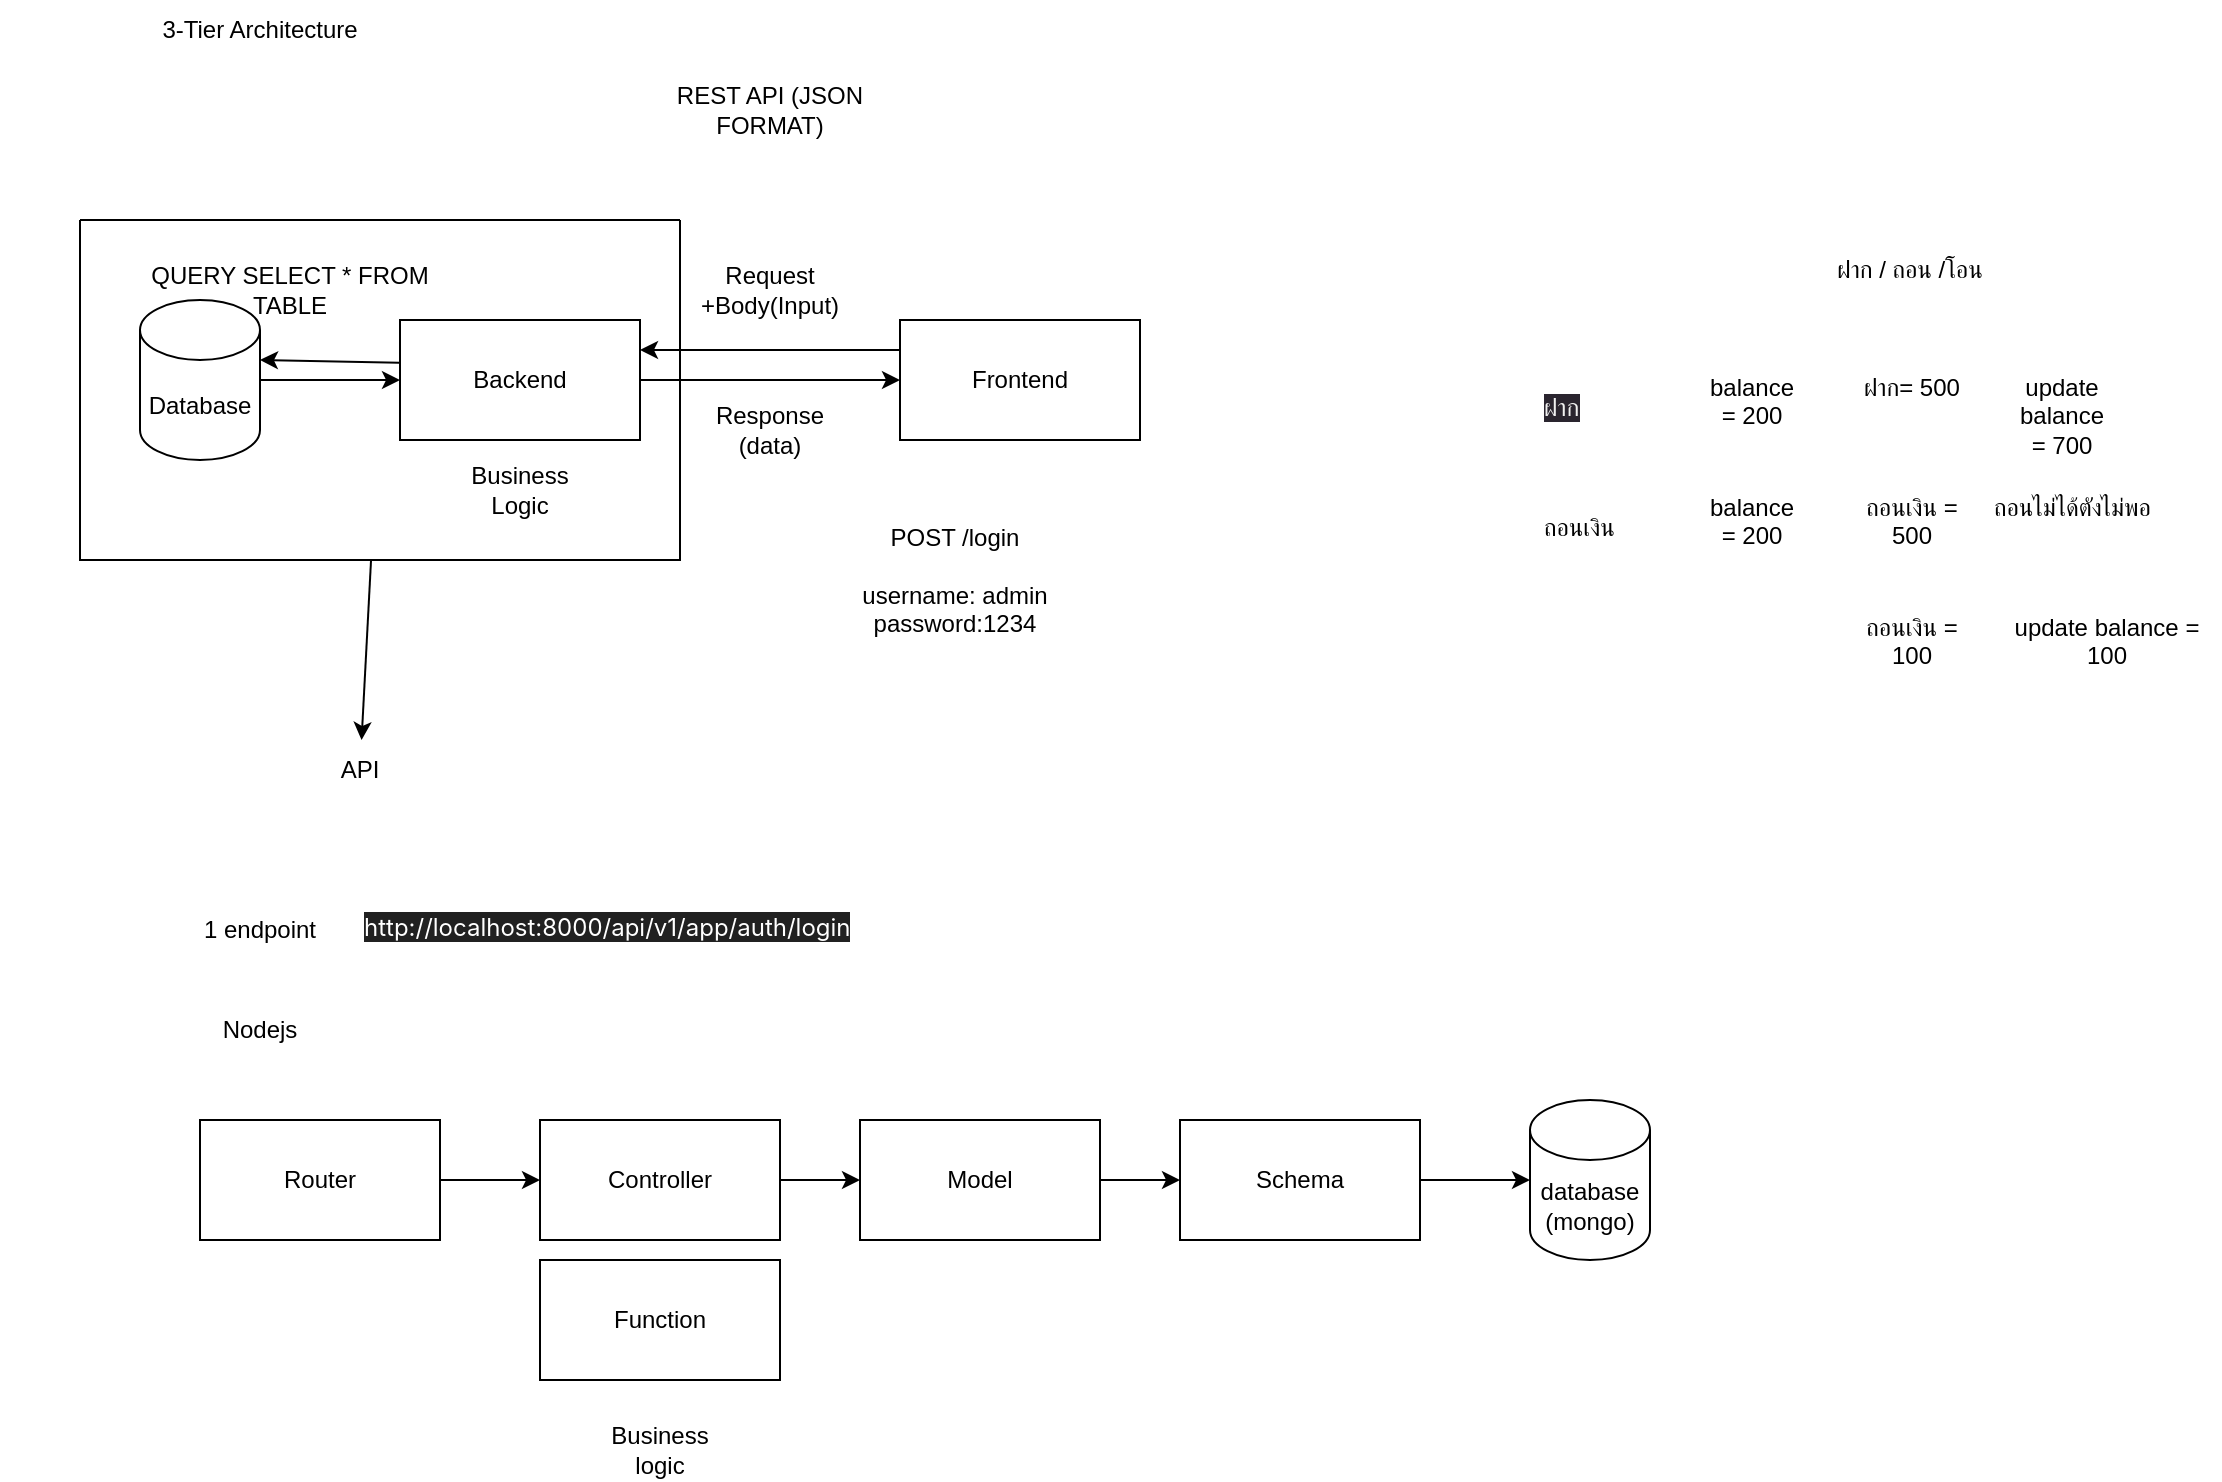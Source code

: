 <mxfile>
    <diagram id="Y9UjhqLw91quR_Zu2k_G" name="Page-1">
        <mxGraphModel dx="1240" dy="615" grid="1" gridSize="10" guides="1" tooltips="1" connect="1" arrows="1" fold="1" page="1" pageScale="1" pageWidth="850" pageHeight="1100" math="0" shadow="0">
            <root>
                <mxCell id="0"/>
                <mxCell id="1" parent="0"/>
                <mxCell id="5" style="edgeStyle=none;html=1;entryX=1;entryY=0.25;entryDx=0;entryDy=0;exitX=0;exitY=0.25;exitDx=0;exitDy=0;" edge="1" parent="1" source="2" target="3">
                    <mxGeometry relative="1" as="geometry"/>
                </mxCell>
                <mxCell id="2" value="Frontend" style="rounded=0;whiteSpace=wrap;html=1;" vertex="1" parent="1">
                    <mxGeometry x="470" y="180" width="120" height="60" as="geometry"/>
                </mxCell>
                <mxCell id="9" style="edgeStyle=none;html=1;" edge="1" parent="1" source="3" target="2">
                    <mxGeometry relative="1" as="geometry"/>
                </mxCell>
                <mxCell id="11" style="edgeStyle=none;html=1;entryX=1;entryY=0.333;entryDx=0;entryDy=0;entryPerimeter=0;exitX=-0.003;exitY=0.357;exitDx=0;exitDy=0;exitPerimeter=0;" edge="1" parent="1" source="3">
                    <mxGeometry relative="1" as="geometry">
                        <mxPoint x="150" y="199.98" as="targetPoint"/>
                    </mxGeometry>
                </mxCell>
                <mxCell id="3" value="Backend" style="rounded=0;whiteSpace=wrap;html=1;" vertex="1" parent="1">
                    <mxGeometry x="220" y="180" width="120" height="60" as="geometry"/>
                </mxCell>
                <mxCell id="12" style="edgeStyle=none;html=1;" edge="1" parent="1" target="3">
                    <mxGeometry relative="1" as="geometry">
                        <mxPoint x="150" y="210" as="sourcePoint"/>
                    </mxGeometry>
                </mxCell>
                <mxCell id="6" value="REST API (JSON FORMAT)" style="text;html=1;strokeColor=none;fillColor=none;align=center;verticalAlign=middle;whiteSpace=wrap;rounded=0;" vertex="1" parent="1">
                    <mxGeometry x="340" y="60" width="130" height="30" as="geometry"/>
                </mxCell>
                <mxCell id="7" value="Request +Body(Input)" style="text;html=1;strokeColor=none;fillColor=none;align=center;verticalAlign=middle;whiteSpace=wrap;rounded=0;" vertex="1" parent="1">
                    <mxGeometry x="375" y="150" width="60" height="30" as="geometry"/>
                </mxCell>
                <mxCell id="8" value="POST /login&lt;br&gt;&lt;br&gt;username: admin&lt;br&gt;password:1234" style="text;html=1;strokeColor=none;fillColor=none;align=center;verticalAlign=middle;whiteSpace=wrap;rounded=0;" vertex="1" parent="1">
                    <mxGeometry x="425" y="280" width="145" height="60" as="geometry"/>
                </mxCell>
                <mxCell id="10" value="Response&lt;br&gt;(data)" style="text;html=1;strokeColor=none;fillColor=none;align=center;verticalAlign=middle;whiteSpace=wrap;rounded=0;" vertex="1" parent="1">
                    <mxGeometry x="375" y="220" width="60" height="30" as="geometry"/>
                </mxCell>
                <mxCell id="13" value="QUERY SELECT * FROM TABLE" style="text;html=1;strokeColor=none;fillColor=none;align=center;verticalAlign=middle;whiteSpace=wrap;rounded=0;" vertex="1" parent="1">
                    <mxGeometry x="90" y="150" width="150" height="30" as="geometry"/>
                </mxCell>
                <mxCell id="15" value="Business Logic" style="text;html=1;strokeColor=none;fillColor=none;align=center;verticalAlign=middle;whiteSpace=wrap;rounded=0;" vertex="1" parent="1">
                    <mxGeometry x="250" y="250" width="60" height="30" as="geometry"/>
                </mxCell>
                <mxCell id="16" value="Database" style="shape=cylinder3;whiteSpace=wrap;html=1;boundedLbl=1;backgroundOutline=1;size=15;" vertex="1" parent="1">
                    <mxGeometry x="90" y="170" width="60" height="80" as="geometry"/>
                </mxCell>
                <mxCell id="17" value="ฝาก&amp;nbsp;/ ถอน /โอน" style="text;html=1;strokeColor=none;fillColor=none;align=center;verticalAlign=middle;whiteSpace=wrap;rounded=0;" vertex="1" parent="1">
                    <mxGeometry x="900" y="140" width="150" height="30" as="geometry"/>
                </mxCell>
                <mxCell id="18" value="&lt;span style=&quot;color: rgb(240, 240, 240); font-family: Helvetica; font-size: 12px; font-style: normal; font-variant-ligatures: normal; font-variant-caps: normal; font-weight: 400; letter-spacing: normal; orphans: 2; text-align: center; text-indent: 0px; text-transform: none; widows: 2; word-spacing: 0px; -webkit-text-stroke-width: 0px; background-color: rgb(42, 37, 47); text-decoration-thickness: initial; text-decoration-style: initial; text-decoration-color: initial; float: none; display: inline !important;&quot;&gt;ฝาก&lt;/span&gt;" style="text;whiteSpace=wrap;html=1;" vertex="1" parent="1">
                    <mxGeometry x="790" y="210" width="50" height="40" as="geometry"/>
                </mxCell>
                <mxCell id="19" value="&lt;div style=&quot;text-align: center;&quot;&gt;&lt;span style=&quot;background-color: initial;&quot;&gt;balance = 200&lt;/span&gt;&lt;/div&gt;" style="text;whiteSpace=wrap;html=1;" vertex="1" parent="1">
                    <mxGeometry x="870" y="200" width="50" height="40" as="geometry"/>
                </mxCell>
                <mxCell id="20" value="&lt;div style=&quot;text-align: center;&quot;&gt;&lt;span style=&quot;background-color: initial;&quot;&gt;ฝาก= 500&lt;/span&gt;&lt;/div&gt;" style="text;whiteSpace=wrap;html=1;" vertex="1" parent="1">
                    <mxGeometry x="950" y="200" width="50" height="40" as="geometry"/>
                </mxCell>
                <mxCell id="21" value="&lt;div style=&quot;text-align: center;&quot;&gt;&lt;span style=&quot;background-color: initial;&quot;&gt;update balance = 700&lt;/span&gt;&lt;/div&gt;" style="text;whiteSpace=wrap;html=1;" vertex="1" parent="1">
                    <mxGeometry x="1025" y="200" width="50" height="40" as="geometry"/>
                </mxCell>
                <mxCell id="22" value="&lt;div style=&quot;text-align: center;&quot;&gt;&lt;span style=&quot;background-color: initial;&quot;&gt;ถอนเงิน&lt;/span&gt;&lt;/div&gt;" style="text;whiteSpace=wrap;html=1;" vertex="1" parent="1">
                    <mxGeometry x="790" y="270" width="50" height="40" as="geometry"/>
                </mxCell>
                <mxCell id="23" value="&lt;div style=&quot;text-align: center;&quot;&gt;&lt;span style=&quot;background-color: initial;&quot;&gt;balance = 200&lt;/span&gt;&lt;/div&gt;" style="text;whiteSpace=wrap;html=1;" vertex="1" parent="1">
                    <mxGeometry x="870" y="260" width="50" height="40" as="geometry"/>
                </mxCell>
                <mxCell id="24" value="&lt;div style=&quot;text-align: center;&quot;&gt;&lt;span style=&quot;background-color: initial;&quot;&gt;ถอนเงิน = 500&lt;/span&gt;&lt;/div&gt;" style="text;whiteSpace=wrap;html=1;" vertex="1" parent="1">
                    <mxGeometry x="950" y="260" width="50" height="40" as="geometry"/>
                </mxCell>
                <mxCell id="25" value="&lt;div style=&quot;text-align: center;&quot;&gt;&lt;span style=&quot;background-color: initial;&quot;&gt;ถอนเงิน = 100&lt;/span&gt;&lt;/div&gt;" style="text;whiteSpace=wrap;html=1;" vertex="1" parent="1">
                    <mxGeometry x="950" y="320" width="50" height="40" as="geometry"/>
                </mxCell>
                <mxCell id="26" value="&lt;div style=&quot;text-align: center;&quot;&gt;ถอนไม่ได้ตังไม่พอ&lt;/div&gt;" style="text;whiteSpace=wrap;html=1;" vertex="1" parent="1">
                    <mxGeometry x="1015" y="260" width="115" height="40" as="geometry"/>
                </mxCell>
                <mxCell id="27" value="&lt;div style=&quot;text-align: center;&quot;&gt;&lt;span style=&quot;background-color: initial;&quot;&gt;update balance = 100&lt;/span&gt;&lt;/div&gt;" style="text;whiteSpace=wrap;html=1;" vertex="1" parent="1">
                    <mxGeometry x="1021.25" y="320" width="102.5" height="40" as="geometry"/>
                </mxCell>
                <mxCell id="29" value="3-Tier Architecture" style="text;html=1;strokeColor=none;fillColor=none;align=center;verticalAlign=middle;whiteSpace=wrap;rounded=0;" vertex="1" parent="1">
                    <mxGeometry x="20" y="20" width="260" height="30" as="geometry"/>
                </mxCell>
                <mxCell id="32" style="edgeStyle=none;html=1;" edge="1" parent="1" source="30" target="31">
                    <mxGeometry relative="1" as="geometry"/>
                </mxCell>
                <mxCell id="30" value="" style="swimlane;startSize=0;" vertex="1" parent="1">
                    <mxGeometry x="60" y="130" width="300" height="170" as="geometry"/>
                </mxCell>
                <mxCell id="31" value="API" style="text;html=1;strokeColor=none;fillColor=none;align=center;verticalAlign=middle;whiteSpace=wrap;rounded=0;" vertex="1" parent="1">
                    <mxGeometry x="170" y="390" width="60" height="30" as="geometry"/>
                </mxCell>
                <mxCell id="33" value="1 endpoint" style="text;html=1;strokeColor=none;fillColor=none;align=center;verticalAlign=middle;whiteSpace=wrap;rounded=0;" vertex="1" parent="1">
                    <mxGeometry x="120" y="470" width="60" height="30" as="geometry"/>
                </mxCell>
                <mxCell id="34" value="&lt;span style=&quot;color: rgb(255, 255, 255); font-family: Inter, system-ui, -apple-system, BlinkMacSystemFont, &amp;quot;Segoe UI&amp;quot;, Roboto, Oxygen, Ubuntu, Cantarell, &amp;quot;Fira Sans&amp;quot;, &amp;quot;Droid Sans&amp;quot;, Helvetica, Arial, sans-serif; font-size: 12px; font-style: normal; font-variant-ligatures: normal; font-variant-caps: normal; font-weight: 400; letter-spacing: normal; orphans: 2; text-align: left; text-indent: 0px; text-transform: none; widows: 2; word-spacing: 0px; -webkit-text-stroke-width: 0px; background-color: rgb(33, 33, 33); text-decoration-thickness: initial; text-decoration-style: initial; text-decoration-color: initial; float: none; display: inline !important;&quot;&gt;http://localhost:8000/api/v1/app/auth/login&lt;/span&gt;" style="text;whiteSpace=wrap;html=1;" vertex="1" parent="1">
                    <mxGeometry x="200" y="470" width="270" height="40" as="geometry"/>
                </mxCell>
                <mxCell id="35" value="Nodejs" style="text;html=1;strokeColor=none;fillColor=none;align=center;verticalAlign=middle;whiteSpace=wrap;rounded=0;" vertex="1" parent="1">
                    <mxGeometry x="120" y="520" width="60" height="30" as="geometry"/>
                </mxCell>
                <mxCell id="38" style="edgeStyle=none;html=1;" edge="1" parent="1" source="36" target="37">
                    <mxGeometry relative="1" as="geometry"/>
                </mxCell>
                <mxCell id="36" value="Router" style="rounded=0;whiteSpace=wrap;html=1;" vertex="1" parent="1">
                    <mxGeometry x="120" y="580" width="120" height="60" as="geometry"/>
                </mxCell>
                <mxCell id="42" style="edgeStyle=none;html=1;entryX=0;entryY=0.5;entryDx=0;entryDy=0;" edge="1" parent="1" source="37" target="41">
                    <mxGeometry relative="1" as="geometry"/>
                </mxCell>
                <mxCell id="37" value="Controller" style="rounded=0;whiteSpace=wrap;html=1;" vertex="1" parent="1">
                    <mxGeometry x="290" y="580" width="120" height="60" as="geometry"/>
                </mxCell>
                <mxCell id="39" value="Business logic" style="text;html=1;strokeColor=none;fillColor=none;align=center;verticalAlign=middle;whiteSpace=wrap;rounded=0;" vertex="1" parent="1">
                    <mxGeometry x="320" y="730" width="60" height="30" as="geometry"/>
                </mxCell>
                <mxCell id="40" value="Function" style="rounded=0;whiteSpace=wrap;html=1;" vertex="1" parent="1">
                    <mxGeometry x="290" y="650" width="120" height="60" as="geometry"/>
                </mxCell>
                <mxCell id="44" style="edgeStyle=none;html=1;" edge="1" parent="1" source="41" target="43">
                    <mxGeometry relative="1" as="geometry"/>
                </mxCell>
                <mxCell id="41" value="Model" style="rounded=0;whiteSpace=wrap;html=1;" vertex="1" parent="1">
                    <mxGeometry x="450" y="580" width="120" height="60" as="geometry"/>
                </mxCell>
                <mxCell id="46" style="edgeStyle=none;html=1;" edge="1" parent="1" source="43" target="45">
                    <mxGeometry relative="1" as="geometry"/>
                </mxCell>
                <mxCell id="43" value="Schema" style="rounded=0;whiteSpace=wrap;html=1;" vertex="1" parent="1">
                    <mxGeometry x="610" y="580" width="120" height="60" as="geometry"/>
                </mxCell>
                <mxCell id="45" value="database&lt;br&gt;(mongo)" style="shape=cylinder3;whiteSpace=wrap;html=1;boundedLbl=1;backgroundOutline=1;size=15;" vertex="1" parent="1">
                    <mxGeometry x="785" y="570" width="60" height="80" as="geometry"/>
                </mxCell>
            </root>
        </mxGraphModel>
    </diagram>
</mxfile>